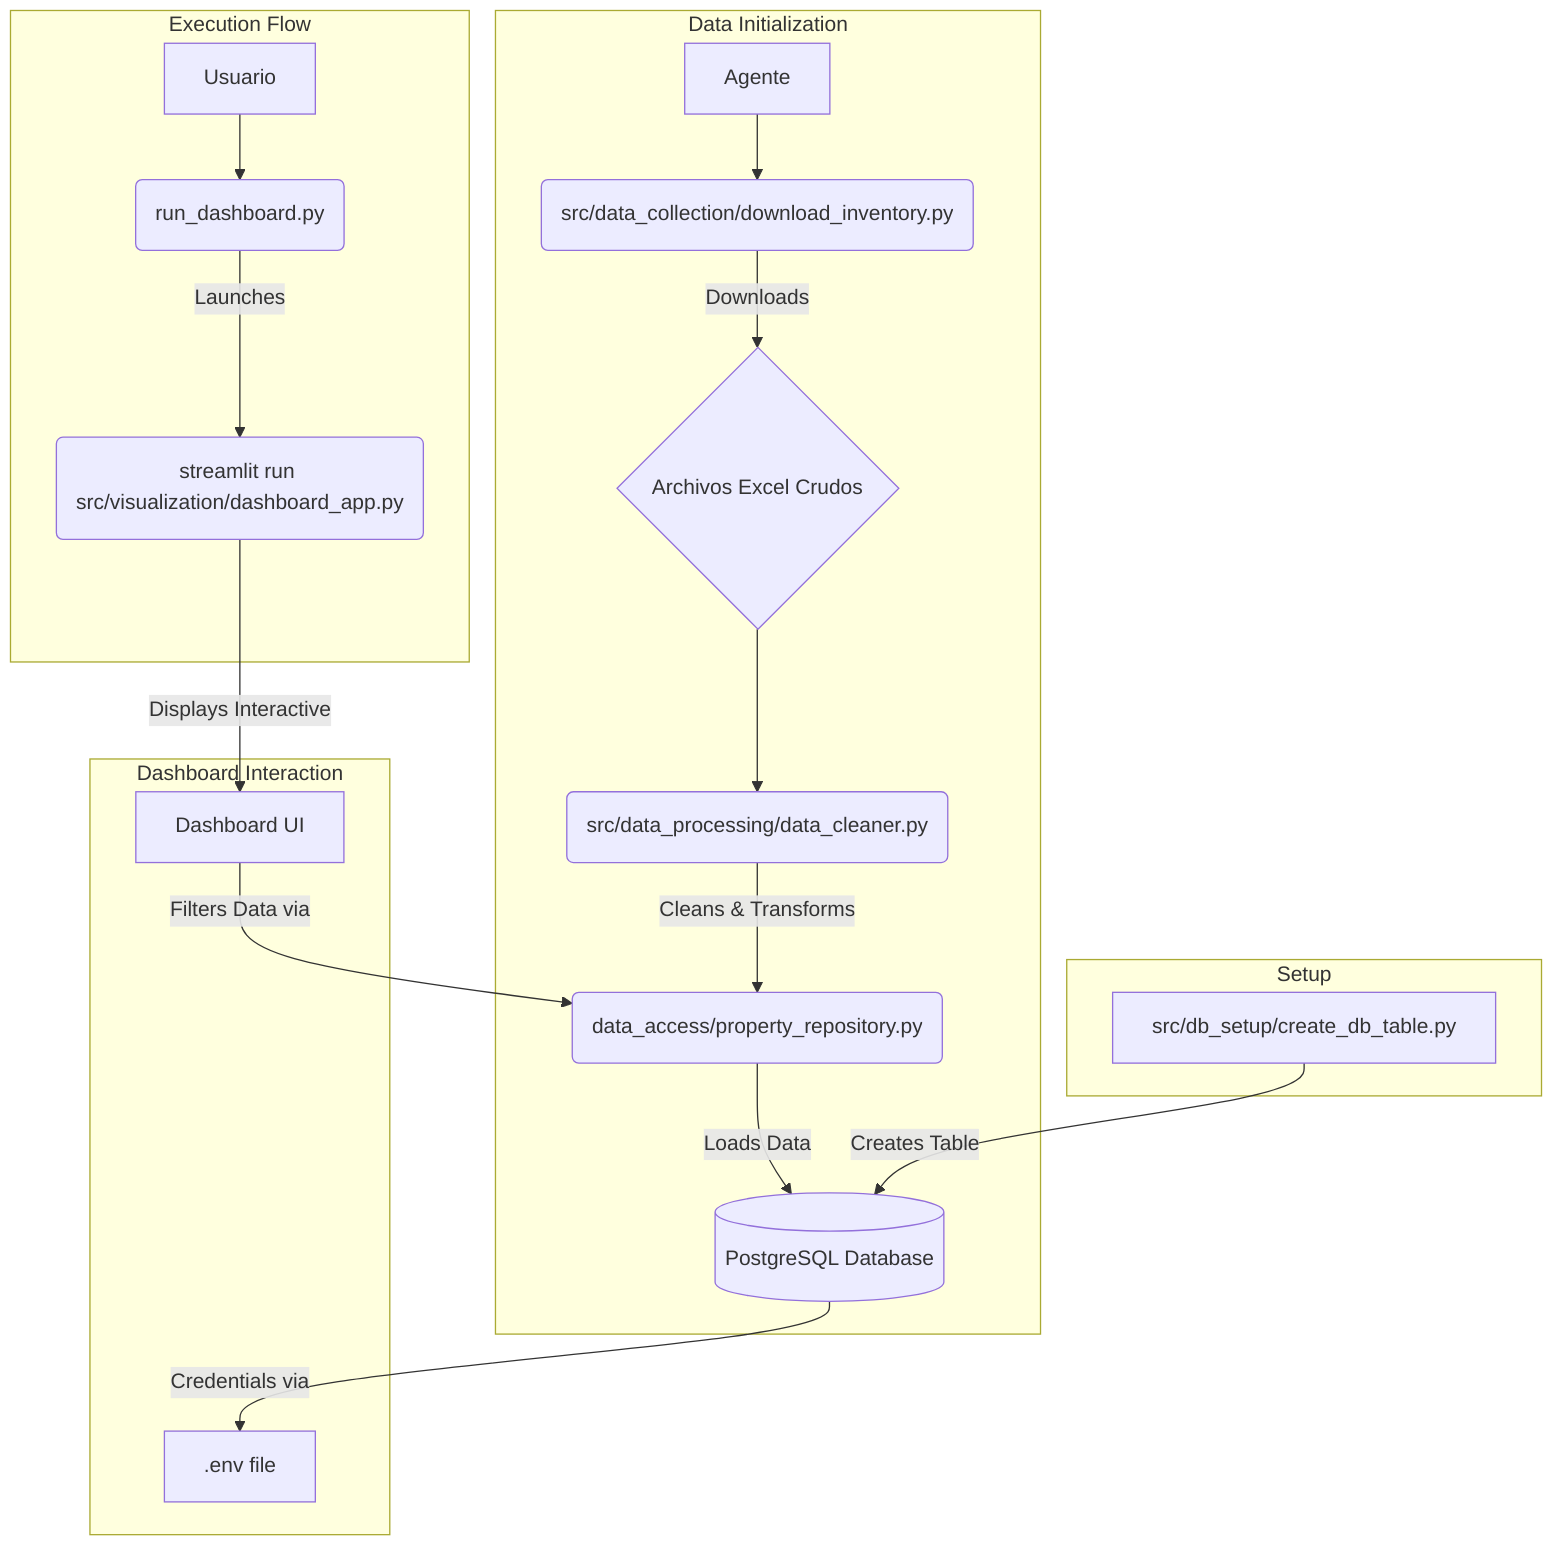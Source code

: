 graph TD
    subgraph Execution Flow
        A[Usuario] --> B(run_dashboard.py)
        B -- Launches --> C(streamlit run src/visualization/dashboard_app.py)
    end

    subgraph Data Initialization
        D[Agente] --> E(src/data_collection/download_inventory.py)
        E -- Downloads --> F{Archivos Excel Crudos}
        F --> G(src/data_processing/data_cleaner.py)
        G -- Cleans & Transforms --> H(data_access/property_repository.py)
        H -- Loads Data --> I[(PostgreSQL Database)]
    end

    subgraph Dashboard Interaction
        C -- Displays Interactive --> J[Dashboard UI]
        J -- Filters Data via --> H
        I -- Credentials via --> K[.env file]
    end

    subgraph Setup
        L[src/db_setup/create_db_table.py] -- Creates Table --> I
    end